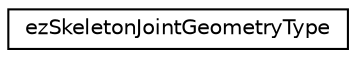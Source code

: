 digraph "Graphical Class Hierarchy"
{
 // LATEX_PDF_SIZE
  edge [fontname="Helvetica",fontsize="10",labelfontname="Helvetica",labelfontsize="10"];
  node [fontname="Helvetica",fontsize="10",shape=record];
  rankdir="LR";
  Node0 [label="ezSkeletonJointGeometryType",height=0.2,width=0.4,color="black", fillcolor="white", style="filled",URL="$df/dd3/structez_skeleton_joint_geometry_type.htm",tooltip=" "];
}
